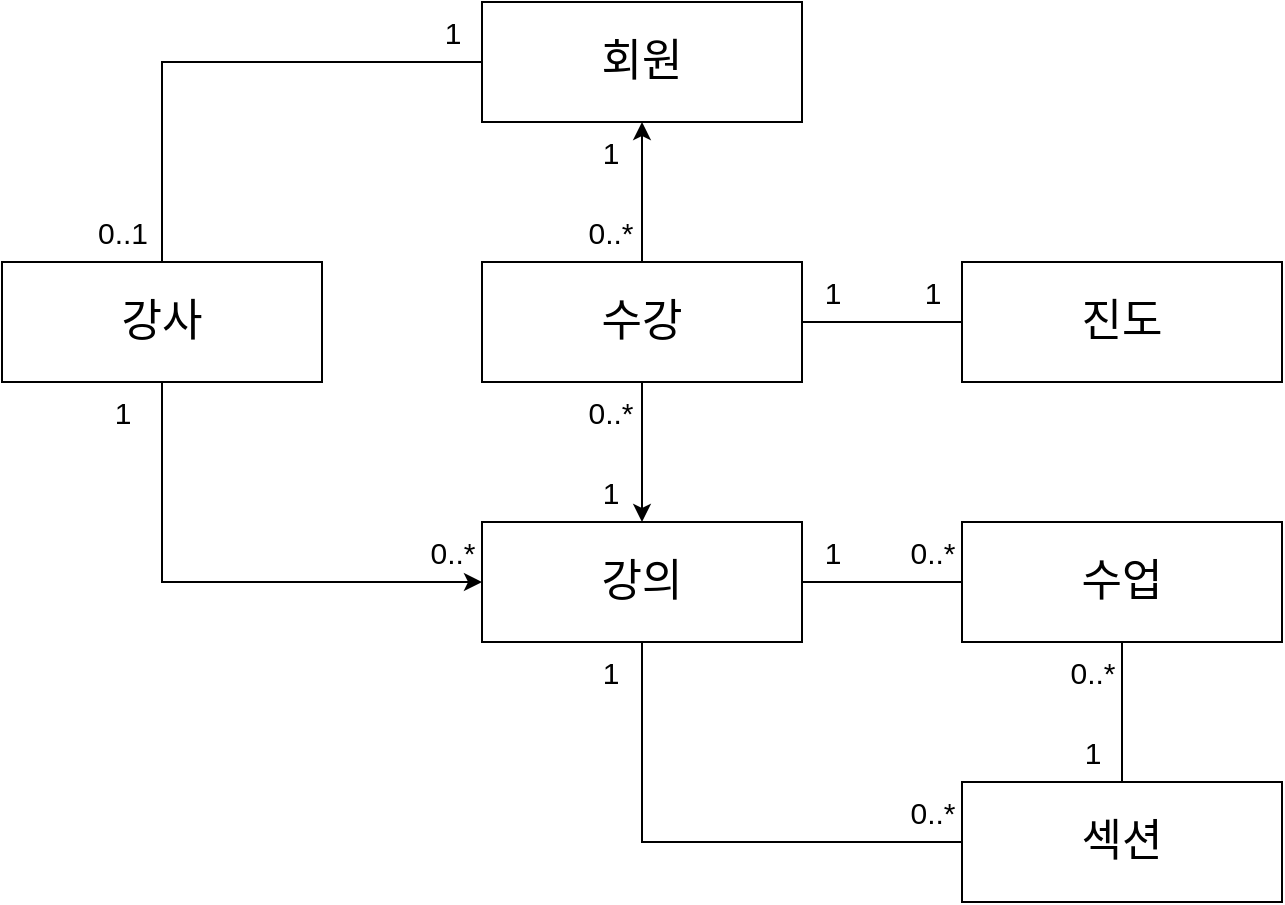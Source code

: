 <mxfile version="24.8.3">
  <diagram name="페이지-1" id="QSxplJ-r0pLL6C5UFW4B">
    <mxGraphModel dx="492" dy="801" grid="1" gridSize="10" guides="1" tooltips="1" connect="1" arrows="1" fold="1" page="1" pageScale="1" pageWidth="827" pageHeight="1169" math="0" shadow="0">
      <root>
        <mxCell id="0" />
        <mxCell id="1" parent="0" />
        <mxCell id="gr8Hs_ILlKhNO6HEIshT-1" value="&lt;font style=&quot;font-size: 22px;&quot;&gt;회원&lt;/font&gt;" style="rounded=0;whiteSpace=wrap;html=1;" vertex="1" parent="1">
          <mxGeometry x="360" y="260" width="160" height="60" as="geometry" />
        </mxCell>
        <mxCell id="gr8Hs_ILlKhNO6HEIshT-9" style="edgeStyle=orthogonalEdgeStyle;rounded=0;orthogonalLoop=1;jettySize=auto;html=1;entryX=0;entryY=0.5;entryDx=0;entryDy=0;endArrow=none;endFill=0;" edge="1" parent="1" source="gr8Hs_ILlKhNO6HEIshT-2" target="gr8Hs_ILlKhNO6HEIshT-1">
          <mxGeometry relative="1" as="geometry">
            <Array as="points">
              <mxPoint x="200" y="290" />
            </Array>
          </mxGeometry>
        </mxCell>
        <mxCell id="gr8Hs_ILlKhNO6HEIshT-13" style="edgeStyle=orthogonalEdgeStyle;rounded=0;orthogonalLoop=1;jettySize=auto;html=1;entryX=0;entryY=0.5;entryDx=0;entryDy=0;" edge="1" parent="1" source="gr8Hs_ILlKhNO6HEIshT-2" target="gr8Hs_ILlKhNO6HEIshT-4">
          <mxGeometry relative="1" as="geometry">
            <Array as="points">
              <mxPoint x="200" y="550" />
            </Array>
          </mxGeometry>
        </mxCell>
        <mxCell id="gr8Hs_ILlKhNO6HEIshT-2" value="&lt;font style=&quot;font-size: 22px;&quot;&gt;강사&lt;/font&gt;" style="rounded=0;whiteSpace=wrap;html=1;" vertex="1" parent="1">
          <mxGeometry x="120" y="390" width="160" height="60" as="geometry" />
        </mxCell>
        <mxCell id="gr8Hs_ILlKhNO6HEIshT-11" style="edgeStyle=orthogonalEdgeStyle;rounded=0;orthogonalLoop=1;jettySize=auto;html=1;entryX=0.5;entryY=1;entryDx=0;entryDy=0;" edge="1" parent="1" source="gr8Hs_ILlKhNO6HEIshT-3" target="gr8Hs_ILlKhNO6HEIshT-1">
          <mxGeometry relative="1" as="geometry" />
        </mxCell>
        <mxCell id="gr8Hs_ILlKhNO6HEIshT-12" style="edgeStyle=orthogonalEdgeStyle;rounded=0;orthogonalLoop=1;jettySize=auto;html=1;entryX=0.5;entryY=0;entryDx=0;entryDy=0;" edge="1" parent="1" source="gr8Hs_ILlKhNO6HEIshT-3" target="gr8Hs_ILlKhNO6HEIshT-4">
          <mxGeometry relative="1" as="geometry" />
        </mxCell>
        <mxCell id="gr8Hs_ILlKhNO6HEIshT-22" style="edgeStyle=orthogonalEdgeStyle;rounded=0;orthogonalLoop=1;jettySize=auto;html=1;entryX=0;entryY=0.5;entryDx=0;entryDy=0;endArrow=none;endFill=0;" edge="1" parent="1" source="gr8Hs_ILlKhNO6HEIshT-3" target="gr8Hs_ILlKhNO6HEIshT-5">
          <mxGeometry relative="1" as="geometry" />
        </mxCell>
        <mxCell id="gr8Hs_ILlKhNO6HEIshT-3" value="&lt;font style=&quot;font-size: 22px;&quot;&gt;수강&lt;/font&gt;" style="rounded=0;whiteSpace=wrap;html=1;" vertex="1" parent="1">
          <mxGeometry x="360" y="390" width="160" height="60" as="geometry" />
        </mxCell>
        <mxCell id="gr8Hs_ILlKhNO6HEIshT-21" style="edgeStyle=orthogonalEdgeStyle;rounded=0;orthogonalLoop=1;jettySize=auto;html=1;entryX=0;entryY=0.5;entryDx=0;entryDy=0;endArrow=none;endFill=0;" edge="1" parent="1" source="gr8Hs_ILlKhNO6HEIshT-4" target="gr8Hs_ILlKhNO6HEIshT-6">
          <mxGeometry relative="1" as="geometry" />
        </mxCell>
        <mxCell id="gr8Hs_ILlKhNO6HEIshT-30" style="edgeStyle=orthogonalEdgeStyle;rounded=0;orthogonalLoop=1;jettySize=auto;html=1;entryX=0;entryY=0.5;entryDx=0;entryDy=0;endArrow=none;endFill=0;" edge="1" parent="1" source="gr8Hs_ILlKhNO6HEIshT-4" target="gr8Hs_ILlKhNO6HEIshT-7">
          <mxGeometry relative="1" as="geometry">
            <Array as="points">
              <mxPoint x="440" y="680" />
            </Array>
          </mxGeometry>
        </mxCell>
        <mxCell id="gr8Hs_ILlKhNO6HEIshT-4" value="&lt;font style=&quot;font-size: 22px;&quot;&gt;강의&lt;/font&gt;" style="rounded=0;whiteSpace=wrap;html=1;" vertex="1" parent="1">
          <mxGeometry x="360" y="520" width="160" height="60" as="geometry" />
        </mxCell>
        <mxCell id="gr8Hs_ILlKhNO6HEIshT-5" value="&lt;font style=&quot;font-size: 22px;&quot;&gt;진도&lt;/font&gt;" style="rounded=0;whiteSpace=wrap;html=1;" vertex="1" parent="1">
          <mxGeometry x="600" y="390" width="160" height="60" as="geometry" />
        </mxCell>
        <mxCell id="gr8Hs_ILlKhNO6HEIshT-27" style="edgeStyle=orthogonalEdgeStyle;rounded=0;orthogonalLoop=1;jettySize=auto;html=1;entryX=0.5;entryY=0;entryDx=0;entryDy=0;endArrow=none;endFill=0;" edge="1" parent="1" source="gr8Hs_ILlKhNO6HEIshT-6" target="gr8Hs_ILlKhNO6HEIshT-7">
          <mxGeometry relative="1" as="geometry" />
        </mxCell>
        <mxCell id="gr8Hs_ILlKhNO6HEIshT-6" value="&lt;font style=&quot;font-size: 22px;&quot;&gt;수업&lt;/font&gt;" style="rounded=0;whiteSpace=wrap;html=1;" vertex="1" parent="1">
          <mxGeometry x="600" y="520" width="160" height="60" as="geometry" />
        </mxCell>
        <mxCell id="gr8Hs_ILlKhNO6HEIshT-7" value="&lt;font style=&quot;font-size: 22px;&quot;&gt;섹션&lt;/font&gt;" style="rounded=0;whiteSpace=wrap;html=1;" vertex="1" parent="1">
          <mxGeometry x="600" y="650" width="160" height="60" as="geometry" />
        </mxCell>
        <mxCell id="gr8Hs_ILlKhNO6HEIshT-10" value="&lt;font style=&quot;font-size: 15px;&quot;&gt;0..1&lt;/font&gt;" style="text;html=1;align=center;verticalAlign=middle;resizable=0;points=[];autosize=1;strokeColor=none;fillColor=none;" vertex="1" parent="1">
          <mxGeometry x="155" y="360" width="50" height="30" as="geometry" />
        </mxCell>
        <mxCell id="gr8Hs_ILlKhNO6HEIshT-14" value="&lt;font style=&quot;font-size: 15px;&quot;&gt;1&lt;/font&gt;" style="text;html=1;align=center;verticalAlign=middle;resizable=0;points=[];autosize=1;strokeColor=none;fillColor=none;" vertex="1" parent="1">
          <mxGeometry x="165" y="450" width="30" height="30" as="geometry" />
        </mxCell>
        <mxCell id="gr8Hs_ILlKhNO6HEIshT-15" value="&lt;font style=&quot;font-size: 15px;&quot;&gt;0..*&lt;/font&gt;" style="text;html=1;align=center;verticalAlign=middle;resizable=0;points=[];autosize=1;strokeColor=none;fillColor=none;" vertex="1" parent="1">
          <mxGeometry x="320" y="520" width="50" height="30" as="geometry" />
        </mxCell>
        <mxCell id="gr8Hs_ILlKhNO6HEIshT-16" value="&lt;font style=&quot;font-size: 15px;&quot;&gt;0..*&lt;/font&gt;" style="text;html=1;align=center;verticalAlign=middle;resizable=0;points=[];autosize=1;strokeColor=none;fillColor=none;" vertex="1" parent="1">
          <mxGeometry x="399" y="450" width="50" height="30" as="geometry" />
        </mxCell>
        <mxCell id="gr8Hs_ILlKhNO6HEIshT-17" value="&lt;font style=&quot;font-size: 15px;&quot;&gt;0..*&lt;/font&gt;" style="text;html=1;align=center;verticalAlign=middle;resizable=0;points=[];autosize=1;strokeColor=none;fillColor=none;" vertex="1" parent="1">
          <mxGeometry x="399" y="360" width="50" height="30" as="geometry" />
        </mxCell>
        <mxCell id="gr8Hs_ILlKhNO6HEIshT-18" value="&lt;font style=&quot;font-size: 15px;&quot;&gt;1&lt;/font&gt;" style="text;html=1;align=center;verticalAlign=middle;resizable=0;points=[];autosize=1;strokeColor=none;fillColor=none;" vertex="1" parent="1">
          <mxGeometry x="330" y="260" width="30" height="30" as="geometry" />
        </mxCell>
        <mxCell id="gr8Hs_ILlKhNO6HEIshT-19" value="&lt;font style=&quot;font-size: 15px;&quot;&gt;1&lt;/font&gt;" style="text;html=1;align=center;verticalAlign=middle;resizable=0;points=[];autosize=1;strokeColor=none;fillColor=none;" vertex="1" parent="1">
          <mxGeometry x="409" y="320" width="30" height="30" as="geometry" />
        </mxCell>
        <mxCell id="gr8Hs_ILlKhNO6HEIshT-20" value="&lt;font style=&quot;font-size: 15px;&quot;&gt;1&lt;/font&gt;" style="text;html=1;align=center;verticalAlign=middle;resizable=0;points=[];autosize=1;strokeColor=none;fillColor=none;" vertex="1" parent="1">
          <mxGeometry x="409" y="490" width="30" height="30" as="geometry" />
        </mxCell>
        <mxCell id="gr8Hs_ILlKhNO6HEIshT-23" value="&lt;font style=&quot;font-size: 15px;&quot;&gt;1&lt;/font&gt;" style="text;html=1;align=center;verticalAlign=middle;resizable=0;points=[];autosize=1;strokeColor=none;fillColor=none;" vertex="1" parent="1">
          <mxGeometry x="520" y="390" width="30" height="30" as="geometry" />
        </mxCell>
        <mxCell id="gr8Hs_ILlKhNO6HEIshT-24" value="&lt;font style=&quot;font-size: 15px;&quot;&gt;1&lt;/font&gt;" style="text;html=1;align=center;verticalAlign=middle;resizable=0;points=[];autosize=1;strokeColor=none;fillColor=none;" vertex="1" parent="1">
          <mxGeometry x="570" y="390" width="30" height="30" as="geometry" />
        </mxCell>
        <mxCell id="gr8Hs_ILlKhNO6HEIshT-25" value="&lt;font style=&quot;font-size: 15px;&quot;&gt;1&lt;/font&gt;" style="text;html=1;align=center;verticalAlign=middle;resizable=0;points=[];autosize=1;strokeColor=none;fillColor=none;" vertex="1" parent="1">
          <mxGeometry x="520" y="520" width="30" height="30" as="geometry" />
        </mxCell>
        <mxCell id="gr8Hs_ILlKhNO6HEIshT-26" value="&lt;font style=&quot;font-size: 15px;&quot;&gt;0..*&lt;/font&gt;" style="text;html=1;align=center;verticalAlign=middle;resizable=0;points=[];autosize=1;strokeColor=none;fillColor=none;" vertex="1" parent="1">
          <mxGeometry x="560" y="520" width="50" height="30" as="geometry" />
        </mxCell>
        <mxCell id="gr8Hs_ILlKhNO6HEIshT-28" value="&lt;font style=&quot;font-size: 15px;&quot;&gt;0..*&lt;/font&gt;" style="text;html=1;align=center;verticalAlign=middle;resizable=0;points=[];autosize=1;strokeColor=none;fillColor=none;" vertex="1" parent="1">
          <mxGeometry x="640" y="580" width="50" height="30" as="geometry" />
        </mxCell>
        <mxCell id="gr8Hs_ILlKhNO6HEIshT-29" value="&lt;font style=&quot;font-size: 15px;&quot;&gt;1&lt;/font&gt;" style="text;html=1;align=center;verticalAlign=middle;resizable=0;points=[];autosize=1;strokeColor=none;fillColor=none;" vertex="1" parent="1">
          <mxGeometry x="650" y="620" width="30" height="30" as="geometry" />
        </mxCell>
        <mxCell id="gr8Hs_ILlKhNO6HEIshT-31" value="&lt;font style=&quot;font-size: 15px;&quot;&gt;1&lt;/font&gt;" style="text;html=1;align=center;verticalAlign=middle;resizable=0;points=[];autosize=1;strokeColor=none;fillColor=none;" vertex="1" parent="1">
          <mxGeometry x="409" y="580" width="30" height="30" as="geometry" />
        </mxCell>
        <mxCell id="gr8Hs_ILlKhNO6HEIshT-32" value="&lt;font style=&quot;font-size: 15px;&quot;&gt;0..*&lt;/font&gt;" style="text;html=1;align=center;verticalAlign=middle;resizable=0;points=[];autosize=1;strokeColor=none;fillColor=none;" vertex="1" parent="1">
          <mxGeometry x="560" y="650" width="50" height="30" as="geometry" />
        </mxCell>
      </root>
    </mxGraphModel>
  </diagram>
</mxfile>
